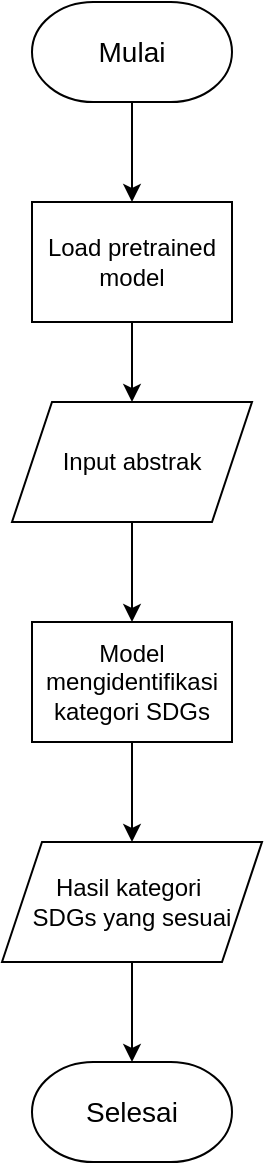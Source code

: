 <mxfile version="24.6.5" type="github">
  <diagram name="Page-1" id="_Wvr-6jJ51ZDnYDHS1sf">
    <mxGraphModel dx="1050" dy="565" grid="1" gridSize="10" guides="1" tooltips="1" connect="1" arrows="1" fold="1" page="1" pageScale="1" pageWidth="850" pageHeight="1100" math="0" shadow="0">
      <root>
        <mxCell id="0" />
        <mxCell id="1" parent="0" />
        <mxCell id="m2EL1TP11kx0MKRRWevs-16" value="" style="edgeStyle=orthogonalEdgeStyle;rounded=0;orthogonalLoop=1;jettySize=auto;html=1;" parent="1" source="m2EL1TP11kx0MKRRWevs-2" target="m2EL1TP11kx0MKRRWevs-4" edge="1">
          <mxGeometry relative="1" as="geometry" />
        </mxCell>
        <mxCell id="m2EL1TP11kx0MKRRWevs-2" value="Mulai" style="html=1;shape=mxgraph.flowchart.terminator;whiteSpace=wrap;fontSize=14;" parent="1" vertex="1">
          <mxGeometry x="110" y="50" width="100" height="50" as="geometry" />
        </mxCell>
        <mxCell id="m2EL1TP11kx0MKRRWevs-17" value="" style="edgeStyle=orthogonalEdgeStyle;rounded=0;orthogonalLoop=1;jettySize=auto;html=1;" parent="1" source="m2EL1TP11kx0MKRRWevs-4" target="m2EL1TP11kx0MKRRWevs-14" edge="1">
          <mxGeometry relative="1" as="geometry" />
        </mxCell>
        <mxCell id="m2EL1TP11kx0MKRRWevs-4" value="Load pretrained model" style="rounded=0;whiteSpace=wrap;html=1;" parent="1" vertex="1">
          <mxGeometry x="110" y="150" width="100" height="60" as="geometry" />
        </mxCell>
        <mxCell id="m2EL1TP11kx0MKRRWevs-19" value="" style="edgeStyle=orthogonalEdgeStyle;rounded=0;orthogonalLoop=1;jettySize=auto;html=1;" parent="1" source="m2EL1TP11kx0MKRRWevs-8" target="m2EL1TP11kx0MKRRWevs-15" edge="1">
          <mxGeometry relative="1" as="geometry" />
        </mxCell>
        <mxCell id="m2EL1TP11kx0MKRRWevs-8" value="Model mengidentifikasi kategori SDGs" style="rounded=0;whiteSpace=wrap;html=1;" parent="1" vertex="1">
          <mxGeometry x="110" y="360" width="100" height="60" as="geometry" />
        </mxCell>
        <mxCell id="m2EL1TP11kx0MKRRWevs-18" value="" style="edgeStyle=orthogonalEdgeStyle;rounded=0;orthogonalLoop=1;jettySize=auto;html=1;" parent="1" source="m2EL1TP11kx0MKRRWevs-14" target="m2EL1TP11kx0MKRRWevs-8" edge="1">
          <mxGeometry relative="1" as="geometry" />
        </mxCell>
        <mxCell id="m2EL1TP11kx0MKRRWevs-14" value="Input abstrak" style="shape=parallelogram;perimeter=parallelogramPerimeter;whiteSpace=wrap;html=1;fixedSize=1;" parent="1" vertex="1">
          <mxGeometry x="100" y="250" width="120" height="60" as="geometry" />
        </mxCell>
        <mxCell id="m2EL1TP11kx0MKRRWevs-21" value="" style="edgeStyle=orthogonalEdgeStyle;rounded=0;orthogonalLoop=1;jettySize=auto;html=1;" parent="1" source="m2EL1TP11kx0MKRRWevs-15" target="m2EL1TP11kx0MKRRWevs-20" edge="1">
          <mxGeometry relative="1" as="geometry" />
        </mxCell>
        <mxCell id="m2EL1TP11kx0MKRRWevs-15" value="Hasil kategori&amp;nbsp;&lt;div&gt;SDGs yang sesuai&lt;/div&gt;" style="shape=parallelogram;perimeter=parallelogramPerimeter;whiteSpace=wrap;html=1;fixedSize=1;" parent="1" vertex="1">
          <mxGeometry x="95" y="470" width="130" height="60" as="geometry" />
        </mxCell>
        <mxCell id="m2EL1TP11kx0MKRRWevs-20" value="Selesai" style="html=1;shape=mxgraph.flowchart.terminator;whiteSpace=wrap;fontSize=14;" parent="1" vertex="1">
          <mxGeometry x="110" y="580" width="100" height="50" as="geometry" />
        </mxCell>
      </root>
    </mxGraphModel>
  </diagram>
</mxfile>
